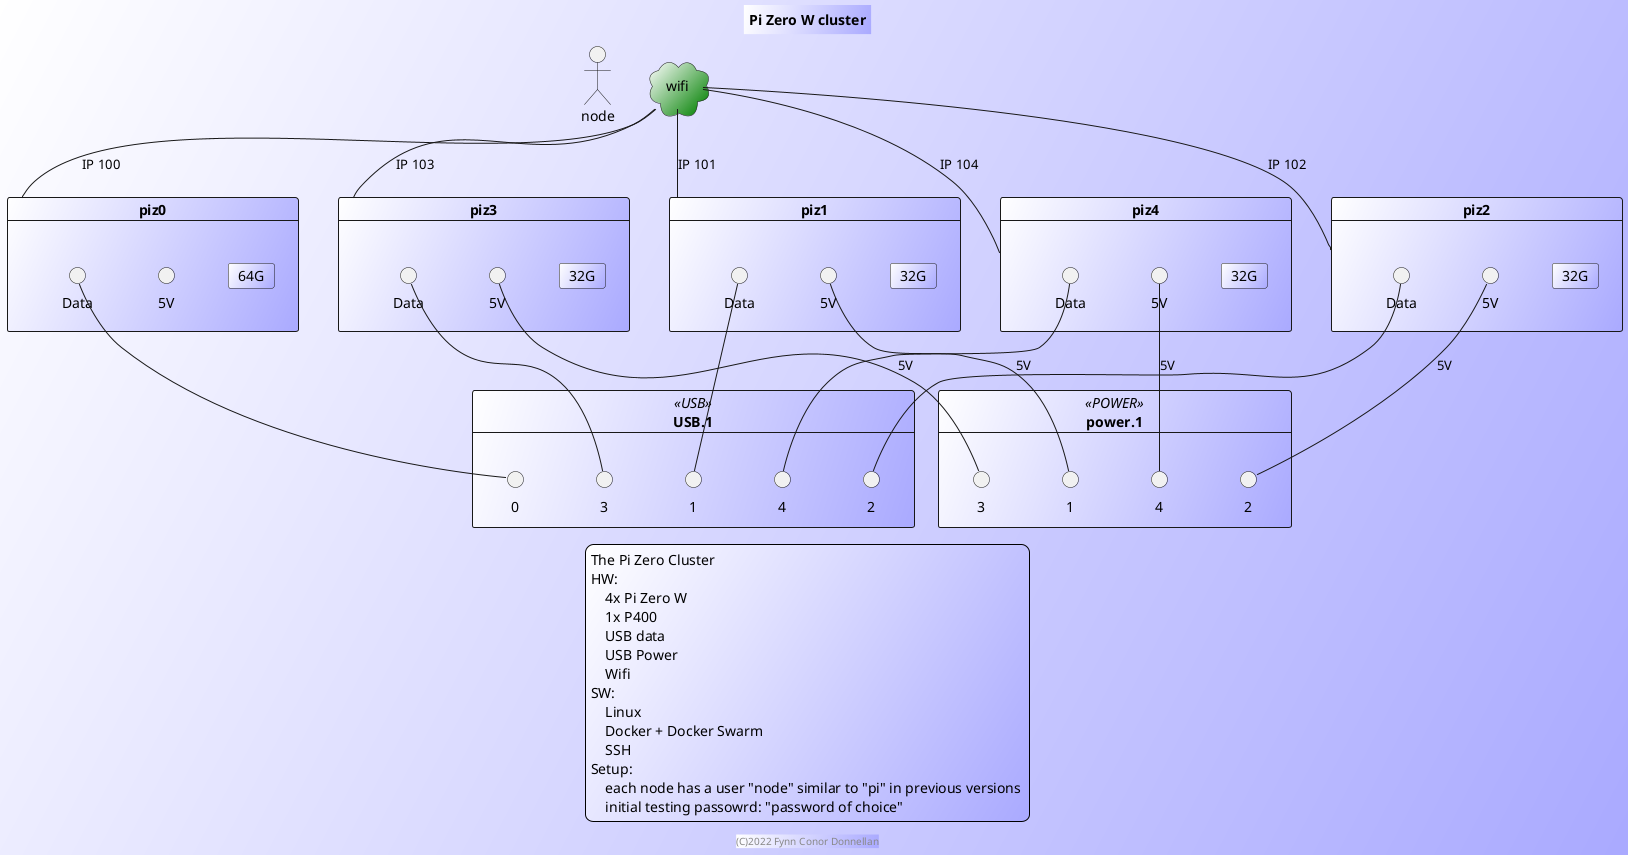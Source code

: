 @startuml
title Pi Zero W cluster
footer (C)2022 Fynn Conor Donnellan
skinparam NoteShadowing true
skinparam BackgroundColor #fff/aaf
skinparam CardBackgroundColor #fff/aaf
skinparam CloudBackgroundColor #fff/green
legend
The Pi Zero Cluster
HW:
    4x Pi Zero W
    1x P400
    USB data
    USB Power
    Wifi
SW:
    Linux
    Docker + Docker Swarm
    SSH
Setup:
    each node has a user "node" similar to "pi" in previous versions 
    initial testing passowrd: "password of choice"
end legend

actor node

card "piz1" as piZ.1 {
    card "32G" as piZ.1.32G
    interface "5V" as piZ.1.power
    interface "Data" as piZ.1.data
}
card "piz2" as piZ.2 {
    card "32G" as piZ.2.32G
    interface "5V" as piZ.2.power
    interface "Data" as piZ.2.data
}
card "piz3" as piZ.3 {
    card "32G" as piZ.3.32G
    interface "5V" as piZ.3.power
    interface "Data" as piZ.3.data
}
card "piz4" as piZ.4 {
    card "32G" as piZ.4.32G
    interface "5V" as piZ.4.power
    interface "Data" as piZ.4.data
}
card "piz0" as  pi400.1 {
    card "64G" as pi400.1.64G
    interface "5V" as pi400.1.power
    interface "Data" as pi400.1.data
}

cloud wifi

card power.1 <<POWER>> {
    interface "1" as power.1.1
    interface "2" as power.1.2
    interface "3" as power.1.3
    interface "4" as power.1.4
''    interface "5" as power.1.5
''    interface "6" as power.1.6
''    interface "7" as power.1.7
''    interface "8" as power.1.8
}
card USB.1 <<USB>> {
    interface "0" as USB.1.0
    interface "1" as USB.1.1
    interface "2" as USB.1.2
    interface "3" as USB.1.3
    interface "4" as USB.1.4
}


''Power supply
piZ.1.power -- power.1.1 : 5V
piZ.2.power -- power.1.2 : 5V
piZ.3.power -- power.1.3 : 5V
piZ.4.power -- power.1.4 : 5V

''USB Data
pi400.1.data -- USB.1.0
piZ.1.data -- USB.1.1
piZ.2.data -- USB.1.2
piZ.3.data -- USB.1.3
piZ.4.data -- USB.1.4

''wifi 
wifi -- piZ.1 : IP 101
wifi -- piZ.2 : IP 102
wifi -- piZ.3 : IP 103
wifi -- piZ.4 : IP 104
wifi -- pi400.1 : IP 100

@enduml